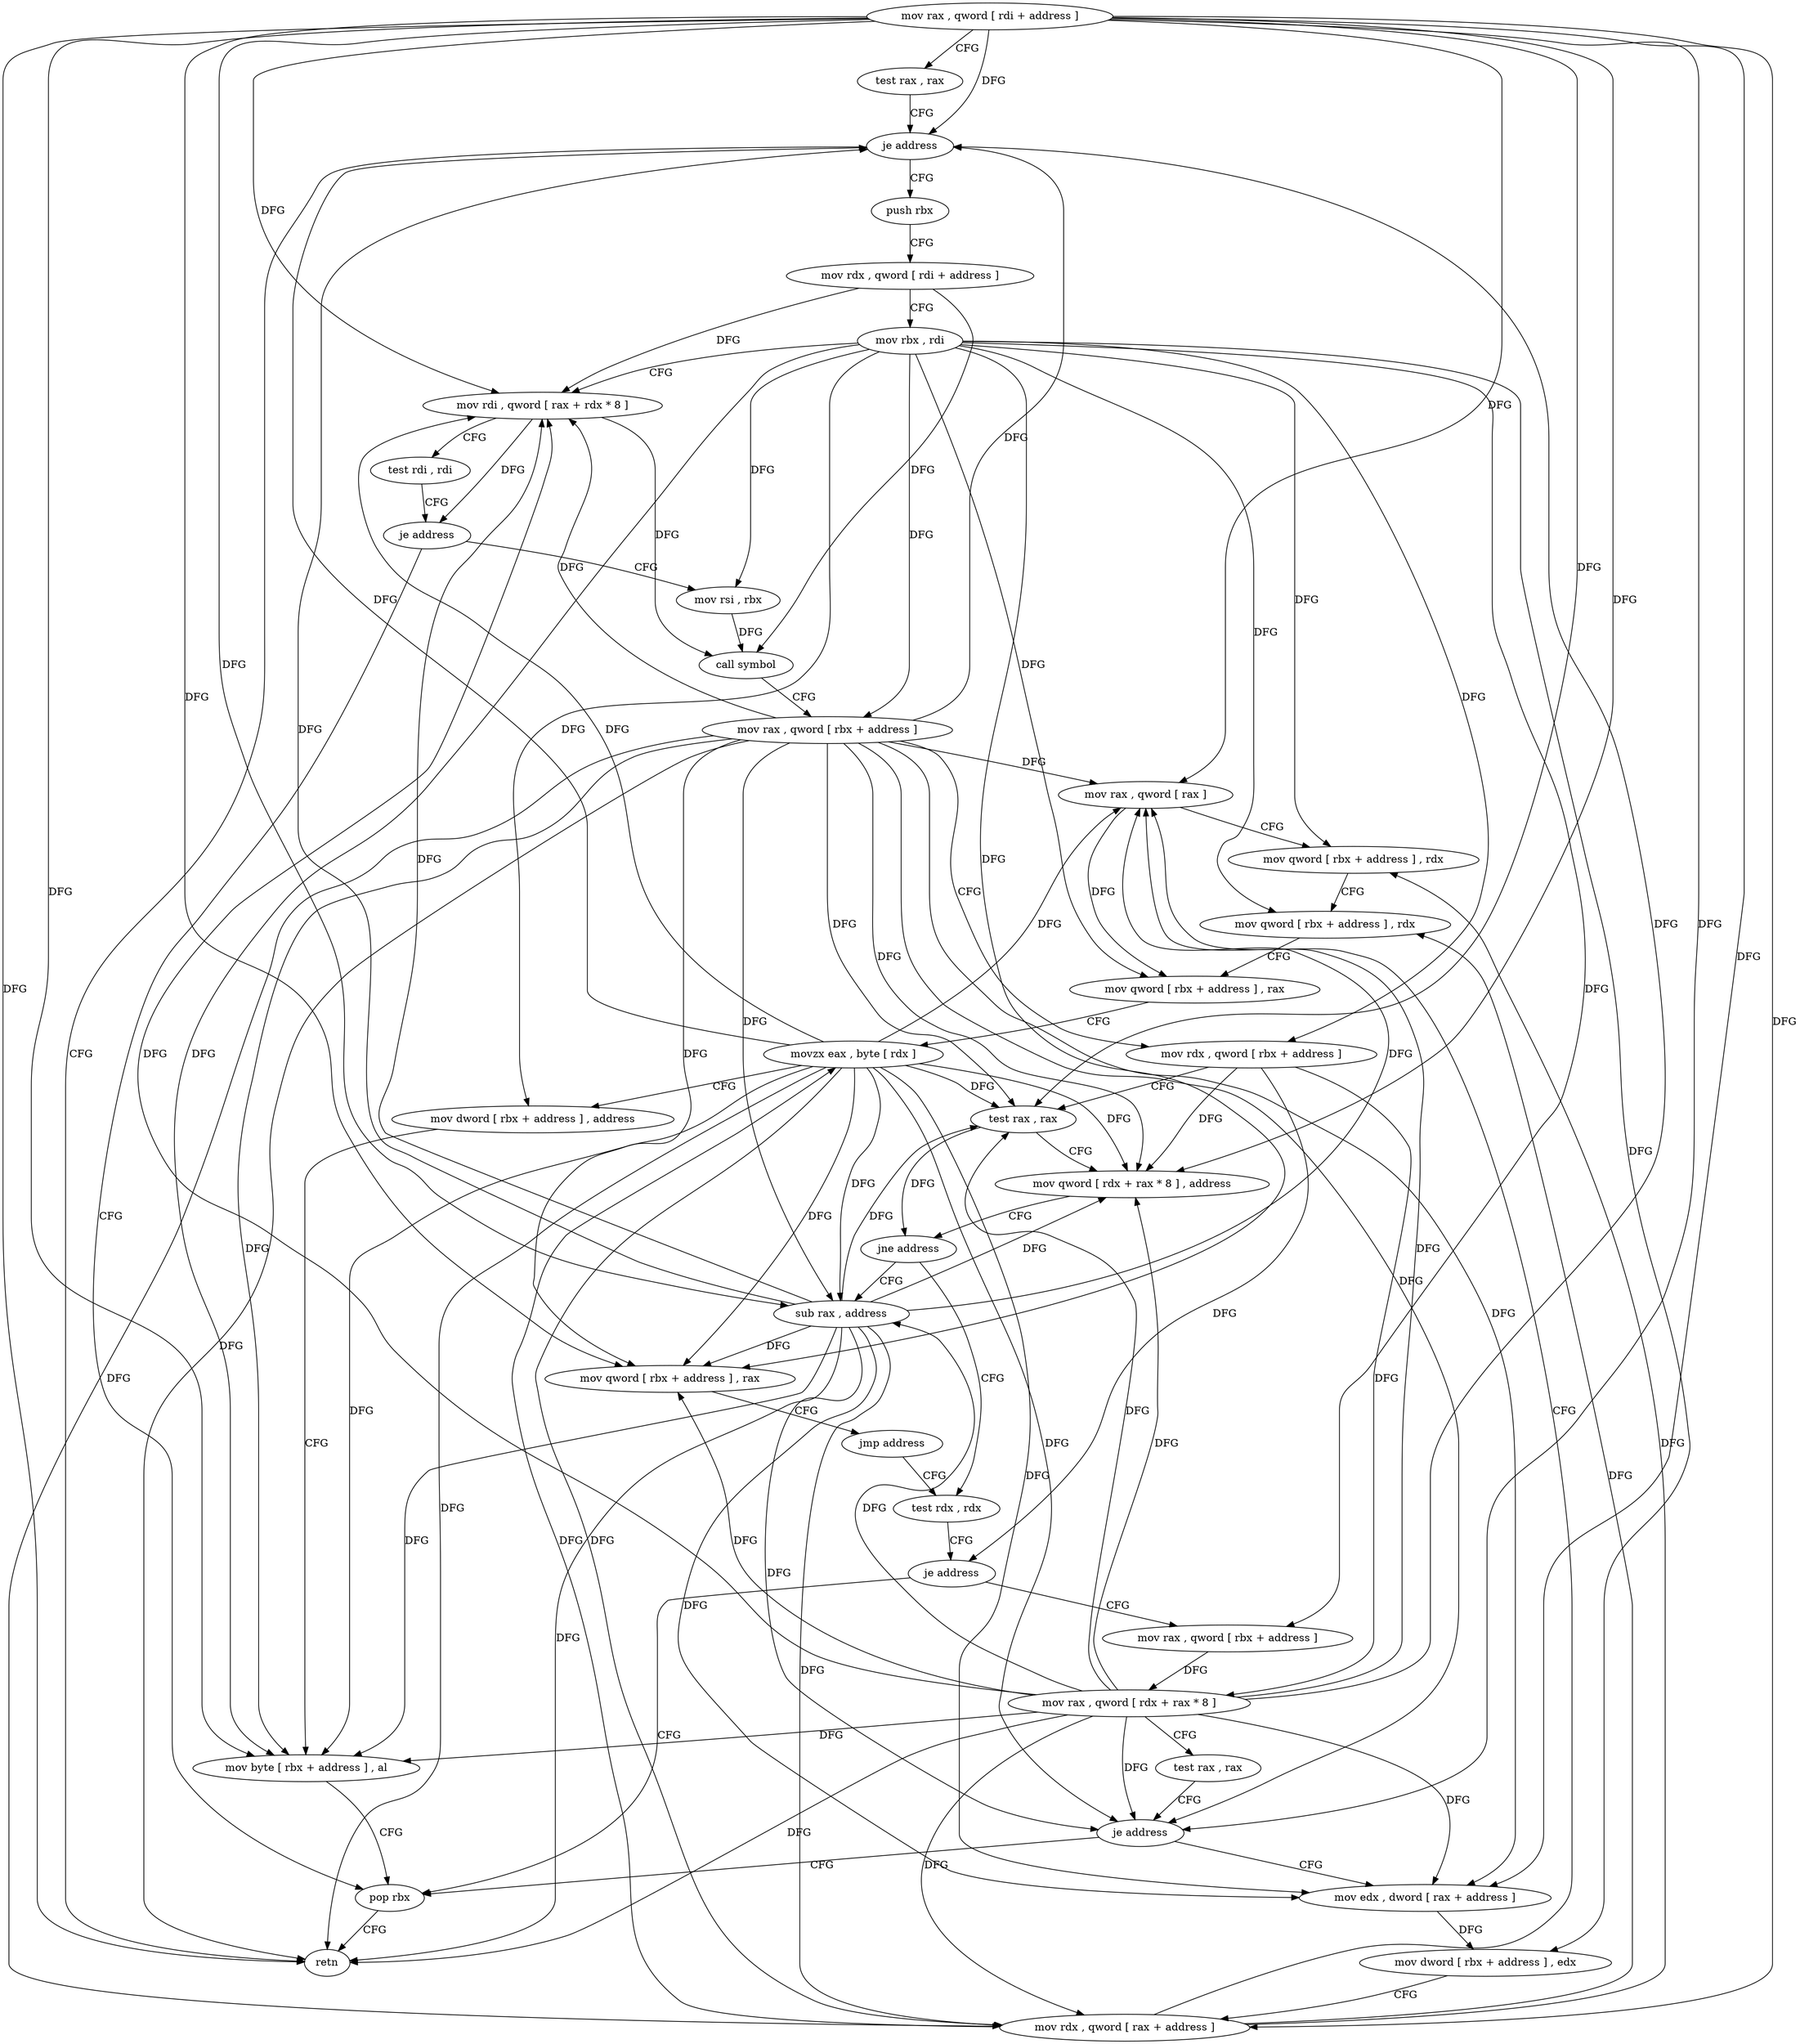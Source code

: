 digraph "func" {
"129216" [label = "mov rax , qword [ rdi + address ]" ]
"129220" [label = "test rax , rax" ]
"129223" [label = "je address" ]
"129331" [label = "retn" ]
"129225" [label = "push rbx" ]
"129226" [label = "mov rdx , qword [ rdi + address ]" ]
"129230" [label = "mov rbx , rdi" ]
"129233" [label = "mov rdi , qword [ rax + rdx * 8 ]" ]
"129237" [label = "test rdi , rdi" ]
"129240" [label = "je address" ]
"129330" [label = "pop rbx" ]
"129242" [label = "mov rsi , rbx" ]
"129245" [label = "call symbol" ]
"129250" [label = "mov rax , qword [ rbx + address ]" ]
"129254" [label = "mov rdx , qword [ rbx + address ]" ]
"129258" [label = "test rax , rax" ]
"129261" [label = "mov qword [ rdx + rax * 8 ] , address" ]
"129269" [label = "jne address" ]
"129336" [label = "sub rax , address" ]
"129271" [label = "test rdx , rdx" ]
"129340" [label = "mov qword [ rbx + address ] , rax" ]
"129344" [label = "jmp address" ]
"129274" [label = "je address" ]
"129276" [label = "mov rax , qword [ rbx + address ]" ]
"129280" [label = "mov rax , qword [ rdx + rax * 8 ]" ]
"129284" [label = "test rax , rax" ]
"129287" [label = "je address" ]
"129289" [label = "mov edx , dword [ rax + address ]" ]
"129292" [label = "mov dword [ rbx + address ] , edx" ]
"129295" [label = "mov rdx , qword [ rax + address ]" ]
"129299" [label = "mov rax , qword [ rax ]" ]
"129302" [label = "mov qword [ rbx + address ] , rdx" ]
"129306" [label = "mov qword [ rbx + address ] , rdx" ]
"129313" [label = "mov qword [ rbx + address ] , rax" ]
"129317" [label = "movzx eax , byte [ rdx ]" ]
"129320" [label = "mov dword [ rbx + address ] , address" ]
"129327" [label = "mov byte [ rbx + address ] , al" ]
"129216" -> "129220" [ label = "CFG" ]
"129216" -> "129223" [ label = "DFG" ]
"129216" -> "129331" [ label = "DFG" ]
"129216" -> "129233" [ label = "DFG" ]
"129216" -> "129258" [ label = "DFG" ]
"129216" -> "129261" [ label = "DFG" ]
"129216" -> "129336" [ label = "DFG" ]
"129216" -> "129340" [ label = "DFG" ]
"129216" -> "129287" [ label = "DFG" ]
"129216" -> "129289" [ label = "DFG" ]
"129216" -> "129295" [ label = "DFG" ]
"129216" -> "129299" [ label = "DFG" ]
"129216" -> "129327" [ label = "DFG" ]
"129220" -> "129223" [ label = "CFG" ]
"129223" -> "129331" [ label = "CFG" ]
"129223" -> "129225" [ label = "CFG" ]
"129225" -> "129226" [ label = "CFG" ]
"129226" -> "129230" [ label = "CFG" ]
"129226" -> "129233" [ label = "DFG" ]
"129226" -> "129245" [ label = "DFG" ]
"129230" -> "129233" [ label = "CFG" ]
"129230" -> "129242" [ label = "DFG" ]
"129230" -> "129250" [ label = "DFG" ]
"129230" -> "129254" [ label = "DFG" ]
"129230" -> "129340" [ label = "DFG" ]
"129230" -> "129276" [ label = "DFG" ]
"129230" -> "129292" [ label = "DFG" ]
"129230" -> "129302" [ label = "DFG" ]
"129230" -> "129306" [ label = "DFG" ]
"129230" -> "129313" [ label = "DFG" ]
"129230" -> "129320" [ label = "DFG" ]
"129230" -> "129327" [ label = "DFG" ]
"129233" -> "129237" [ label = "CFG" ]
"129233" -> "129240" [ label = "DFG" ]
"129233" -> "129245" [ label = "DFG" ]
"129237" -> "129240" [ label = "CFG" ]
"129240" -> "129330" [ label = "CFG" ]
"129240" -> "129242" [ label = "CFG" ]
"129330" -> "129331" [ label = "CFG" ]
"129242" -> "129245" [ label = "DFG" ]
"129245" -> "129250" [ label = "CFG" ]
"129250" -> "129254" [ label = "CFG" ]
"129250" -> "129223" [ label = "DFG" ]
"129250" -> "129331" [ label = "DFG" ]
"129250" -> "129233" [ label = "DFG" ]
"129250" -> "129258" [ label = "DFG" ]
"129250" -> "129261" [ label = "DFG" ]
"129250" -> "129336" [ label = "DFG" ]
"129250" -> "129340" [ label = "DFG" ]
"129250" -> "129287" [ label = "DFG" ]
"129250" -> "129289" [ label = "DFG" ]
"129250" -> "129295" [ label = "DFG" ]
"129250" -> "129299" [ label = "DFG" ]
"129250" -> "129327" [ label = "DFG" ]
"129254" -> "129258" [ label = "CFG" ]
"129254" -> "129261" [ label = "DFG" ]
"129254" -> "129274" [ label = "DFG" ]
"129254" -> "129280" [ label = "DFG" ]
"129258" -> "129261" [ label = "CFG" ]
"129258" -> "129269" [ label = "DFG" ]
"129261" -> "129269" [ label = "CFG" ]
"129269" -> "129336" [ label = "CFG" ]
"129269" -> "129271" [ label = "CFG" ]
"129336" -> "129340" [ label = "DFG" ]
"129336" -> "129223" [ label = "DFG" ]
"129336" -> "129258" [ label = "DFG" ]
"129336" -> "129261" [ label = "DFG" ]
"129336" -> "129331" [ label = "DFG" ]
"129336" -> "129233" [ label = "DFG" ]
"129336" -> "129287" [ label = "DFG" ]
"129336" -> "129289" [ label = "DFG" ]
"129336" -> "129295" [ label = "DFG" ]
"129336" -> "129299" [ label = "DFG" ]
"129336" -> "129327" [ label = "DFG" ]
"129271" -> "129274" [ label = "CFG" ]
"129340" -> "129344" [ label = "CFG" ]
"129344" -> "129271" [ label = "CFG" ]
"129274" -> "129330" [ label = "CFG" ]
"129274" -> "129276" [ label = "CFG" ]
"129276" -> "129280" [ label = "DFG" ]
"129280" -> "129284" [ label = "CFG" ]
"129280" -> "129223" [ label = "DFG" ]
"129280" -> "129258" [ label = "DFG" ]
"129280" -> "129261" [ label = "DFG" ]
"129280" -> "129336" [ label = "DFG" ]
"129280" -> "129340" [ label = "DFG" ]
"129280" -> "129331" [ label = "DFG" ]
"129280" -> "129233" [ label = "DFG" ]
"129280" -> "129287" [ label = "DFG" ]
"129280" -> "129289" [ label = "DFG" ]
"129280" -> "129295" [ label = "DFG" ]
"129280" -> "129299" [ label = "DFG" ]
"129280" -> "129327" [ label = "DFG" ]
"129284" -> "129287" [ label = "CFG" ]
"129287" -> "129330" [ label = "CFG" ]
"129287" -> "129289" [ label = "CFG" ]
"129289" -> "129292" [ label = "DFG" ]
"129292" -> "129295" [ label = "CFG" ]
"129295" -> "129299" [ label = "CFG" ]
"129295" -> "129302" [ label = "DFG" ]
"129295" -> "129306" [ label = "DFG" ]
"129295" -> "129317" [ label = "DFG" ]
"129299" -> "129302" [ label = "CFG" ]
"129299" -> "129313" [ label = "DFG" ]
"129302" -> "129306" [ label = "CFG" ]
"129306" -> "129313" [ label = "CFG" ]
"129313" -> "129317" [ label = "CFG" ]
"129317" -> "129320" [ label = "CFG" ]
"129317" -> "129223" [ label = "DFG" ]
"129317" -> "129258" [ label = "DFG" ]
"129317" -> "129261" [ label = "DFG" ]
"129317" -> "129336" [ label = "DFG" ]
"129317" -> "129340" [ label = "DFG" ]
"129317" -> "129287" [ label = "DFG" ]
"129317" -> "129289" [ label = "DFG" ]
"129317" -> "129295" [ label = "DFG" ]
"129317" -> "129299" [ label = "DFG" ]
"129317" -> "129331" [ label = "DFG" ]
"129317" -> "129233" [ label = "DFG" ]
"129317" -> "129327" [ label = "DFG" ]
"129320" -> "129327" [ label = "CFG" ]
"129327" -> "129330" [ label = "CFG" ]
}
